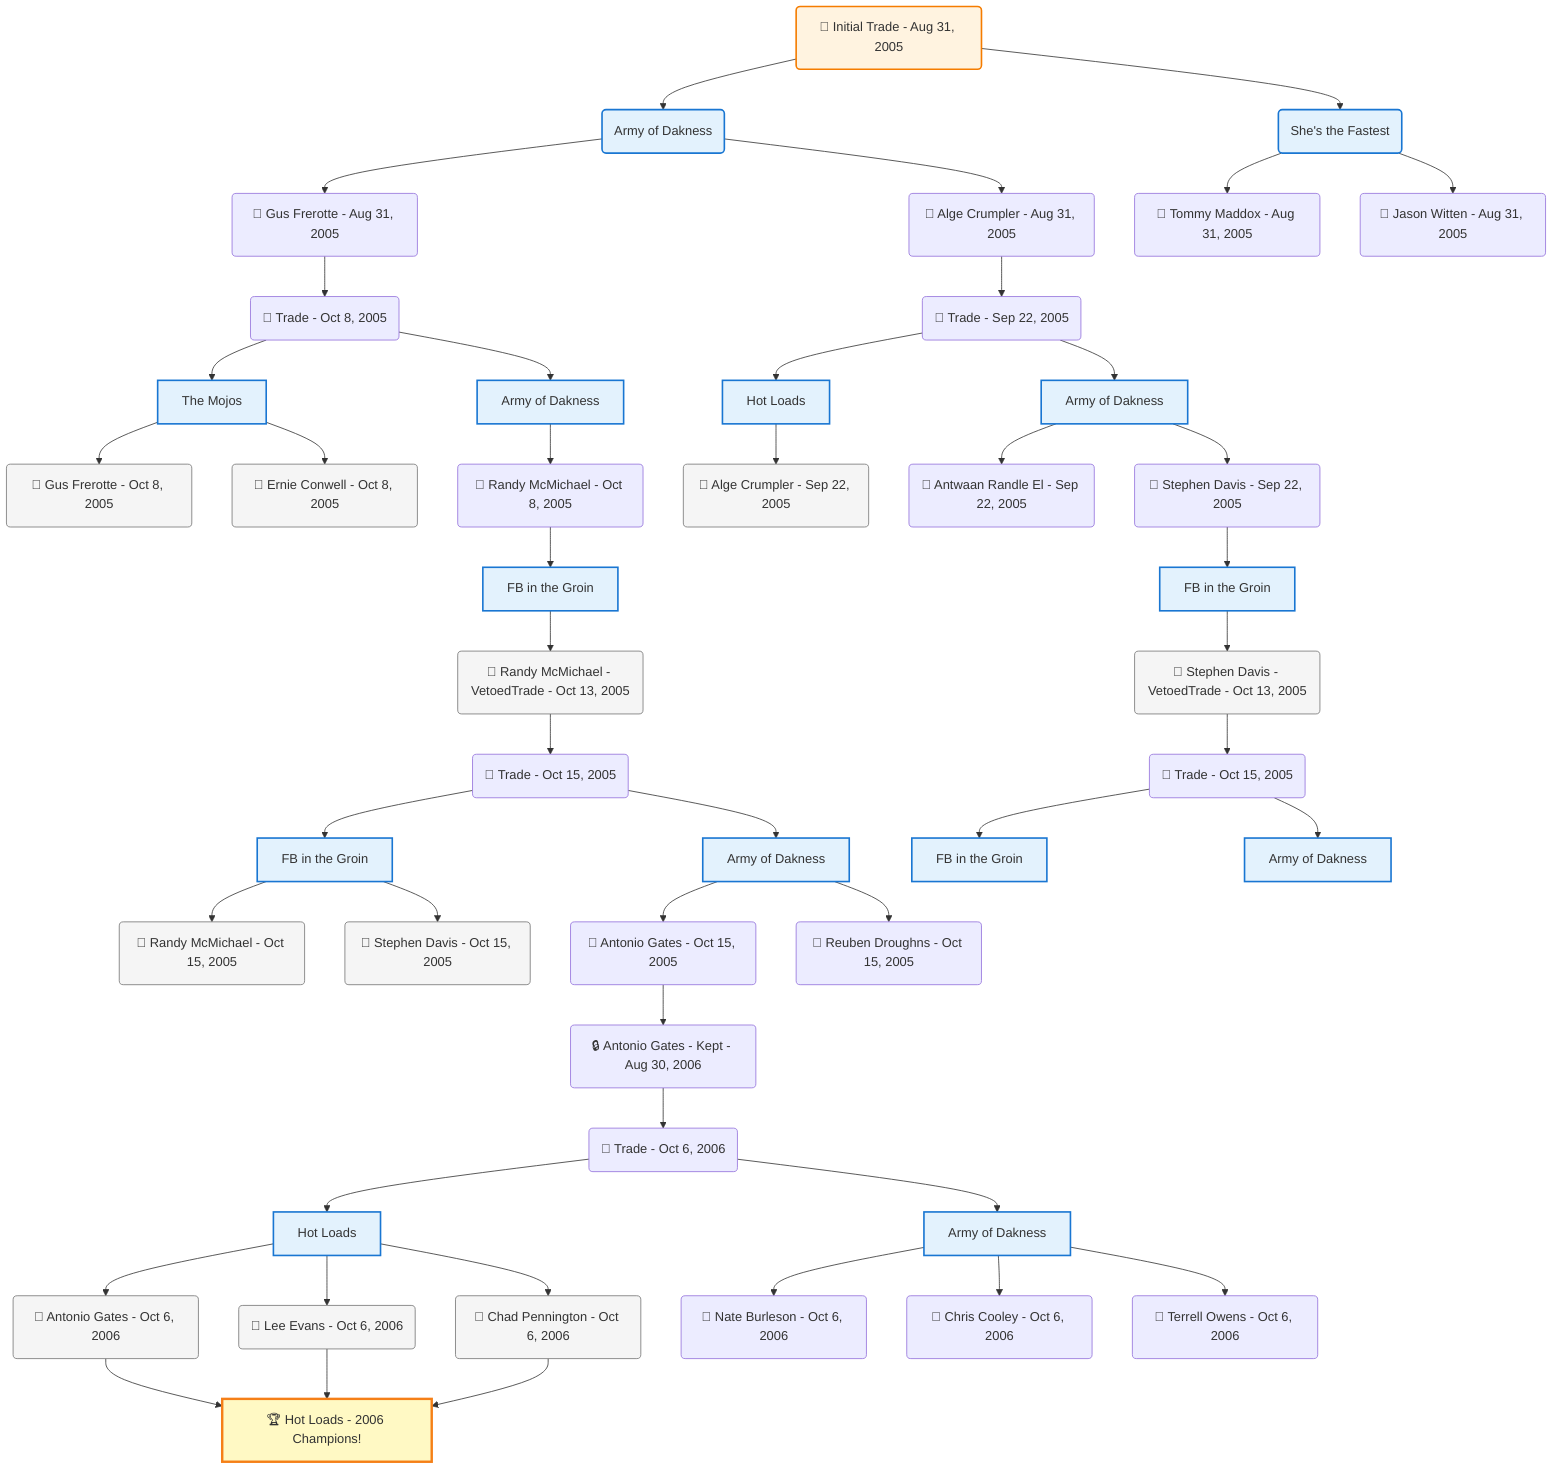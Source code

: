 flowchart TD

    TRADE_MAIN("🔄 Initial Trade - Aug 31, 2005")
    TEAM_1("Army of Dakness")
    TEAM_2("She's the Fastest")
    NODE_ee356909-35c1-4896-afe4-28bea71ba98b("🔄 Gus Frerotte - Aug 31, 2005")
    TRADE_8cf046b0-8459-4d0e-b429-042f8ddc290a_3("🔄 Trade - Oct 8, 2005")
    TEAM_bbe2d0ad-54cf-4c22-be82-b2a5f262a157_4["The Mojos"]
    NODE_443c9829-be32-4412-9d50-31f4ef7aa89e("🔄 Gus Frerotte - Oct 8, 2005")
    NODE_163c4c06-55be-4d8c-8abd-9d15f67b8dff("🔄 Ernie Conwell - Oct 8, 2005")
    TEAM_40f7599b-e68f-4bf4-9553-bf7e10924635_5["Army of Dakness"]
    NODE_438103f0-2121-4574-9c95-acb97f954a18("🔄 Randy McMichael - Oct 8, 2005")
    TEAM_f483ecf1-cd17-4991-854b-e52dfc957b45_6["FB in the Groin"]
    NODE_4e0a3558-84cc-496f-9389-85de2f480821("🔹 Randy McMichael - VetoedTrade - Oct 13, 2005")
    TRADE_37a6bae9-3525-49df-aa74-18466840453a_7("🔄 Trade - Oct 15, 2005")
    TEAM_f483ecf1-cd17-4991-854b-e52dfc957b45_8["FB in the Groin"]
    NODE_7a47323e-28e6-489f-8557-e3e176e09be2("🔄 Randy McMichael - Oct 15, 2005")
    NODE_c64296d1-f4d1-4014-b346-f62d0c4786b1("🔄 Stephen Davis - Oct 15, 2005")
    TEAM_40f7599b-e68f-4bf4-9553-bf7e10924635_9["Army of Dakness"]
    NODE_dbc662f2-046f-48c4-b938-1a2ccb5fdbd6("🔄 Antonio Gates - Oct 15, 2005")
    NODE_210912e8-5c14-4e95-8332-a70dee8b1b2c("🔒 Antonio Gates - Kept - Aug 30, 2006")
    TRADE_2a0e5e22-9372-4684-add4-ca9b14b29698_10("🔄 Trade - Oct 6, 2006")
    TEAM_8e9f18ff-62c3-40e8-bb10-32f74cf4ee33_11["Hot Loads"]
    NODE_7064159a-9d89-4db3-86be-ac33c463fb23("🔄 Antonio Gates - Oct 6, 2006")
    CHAMP_8e9f18ff-62c3-40e8-bb10-32f74cf4ee33_2006["🏆 Hot Loads - 2006 Champions!"]
    NODE_6c7783e6-4c3b-43a3-a365-553e4ae897b0("🔄 Lee Evans - Oct 6, 2006")
    NODE_a050a184-3709-4905-aa75-94dbe5e8be44("🔄 Chad Pennington - Oct 6, 2006")
    TEAM_40f7599b-e68f-4bf4-9553-bf7e10924635_12["Army of Dakness"]
    NODE_a42cb939-12fe-41c6-a87f-39914a5982fb("🔄 Nate Burleson - Oct 6, 2006")
    NODE_b053cb77-7eee-4707-97dd-407b50a0828f("🔄 Chris Cooley - Oct 6, 2006")
    NODE_b2159c8e-a5b5-4093-871c-ed731fcbd902("🔄 Terrell Owens - Oct 6, 2006")
    NODE_2a1eae5d-9ba4-4e4a-9c37-e48fe696ce77("🔄 Reuben Droughns - Oct 15, 2005")
    NODE_549dd88f-01f3-4c6d-86d3-3661da54f1d0("🔄 Tommy Maddox - Aug 31, 2005")
    NODE_04f9a93f-917a-410b-9aea-36c2055790c4("🔄 Jason Witten - Aug 31, 2005")
    NODE_fb9d1136-5abc-4c89-9fe6-de181f099586("🔄 Alge Crumpler - Aug 31, 2005")
    TRADE_a93ff3af-cdda-4c6e-96ae-f65381f9f4dc_13("🔄 Trade - Sep 22, 2005")
    TEAM_8e9f18ff-62c3-40e8-bb10-32f74cf4ee33_14["Hot Loads"]
    NODE_42481dce-db0b-4320-bced-2c425ed04921("🔄 Alge Crumpler - Sep 22, 2005")
    TEAM_40f7599b-e68f-4bf4-9553-bf7e10924635_15["Army of Dakness"]
    NODE_b9ff34a3-fcd2-4def-ab36-86e3f8cb53e6("🔄 Antwaan Randle El - Sep 22, 2005")
    NODE_ccfcb064-856c-4e28-bb7f-dbce687df0ba("🔄 Stephen Davis - Sep 22, 2005")
    TEAM_f483ecf1-cd17-4991-854b-e52dfc957b45_16["FB in the Groin"]
    NODE_1d51d897-99e0-4900-9a4f-a958c924947b("🔹 Stephen Davis - VetoedTrade - Oct 13, 2005")
    TRADE_37a6bae9-3525-49df-aa74-18466840453a_17("🔄 Trade - Oct 15, 2005")
    TEAM_f483ecf1-cd17-4991-854b-e52dfc957b45_18["FB in the Groin"]
    TEAM_40f7599b-e68f-4bf4-9553-bf7e10924635_19["Army of Dakness"]

    TRADE_MAIN --> TEAM_1
    TRADE_MAIN --> TEAM_2
    TEAM_1 --> NODE_ee356909-35c1-4896-afe4-28bea71ba98b
    NODE_ee356909-35c1-4896-afe4-28bea71ba98b --> TRADE_8cf046b0-8459-4d0e-b429-042f8ddc290a_3
    TRADE_8cf046b0-8459-4d0e-b429-042f8ddc290a_3 --> TEAM_bbe2d0ad-54cf-4c22-be82-b2a5f262a157_4
    TEAM_bbe2d0ad-54cf-4c22-be82-b2a5f262a157_4 --> NODE_443c9829-be32-4412-9d50-31f4ef7aa89e
    TEAM_bbe2d0ad-54cf-4c22-be82-b2a5f262a157_4 --> NODE_163c4c06-55be-4d8c-8abd-9d15f67b8dff
    TRADE_8cf046b0-8459-4d0e-b429-042f8ddc290a_3 --> TEAM_40f7599b-e68f-4bf4-9553-bf7e10924635_5
    TEAM_40f7599b-e68f-4bf4-9553-bf7e10924635_5 --> NODE_438103f0-2121-4574-9c95-acb97f954a18
    NODE_438103f0-2121-4574-9c95-acb97f954a18 --> TEAM_f483ecf1-cd17-4991-854b-e52dfc957b45_6
    TEAM_f483ecf1-cd17-4991-854b-e52dfc957b45_6 --> NODE_4e0a3558-84cc-496f-9389-85de2f480821
    NODE_4e0a3558-84cc-496f-9389-85de2f480821 --> TRADE_37a6bae9-3525-49df-aa74-18466840453a_7
    TRADE_37a6bae9-3525-49df-aa74-18466840453a_7 --> TEAM_f483ecf1-cd17-4991-854b-e52dfc957b45_8
    TEAM_f483ecf1-cd17-4991-854b-e52dfc957b45_8 --> NODE_7a47323e-28e6-489f-8557-e3e176e09be2
    TEAM_f483ecf1-cd17-4991-854b-e52dfc957b45_8 --> NODE_c64296d1-f4d1-4014-b346-f62d0c4786b1
    TRADE_37a6bae9-3525-49df-aa74-18466840453a_7 --> TEAM_40f7599b-e68f-4bf4-9553-bf7e10924635_9
    TEAM_40f7599b-e68f-4bf4-9553-bf7e10924635_9 --> NODE_dbc662f2-046f-48c4-b938-1a2ccb5fdbd6
    NODE_dbc662f2-046f-48c4-b938-1a2ccb5fdbd6 --> NODE_210912e8-5c14-4e95-8332-a70dee8b1b2c
    NODE_210912e8-5c14-4e95-8332-a70dee8b1b2c --> TRADE_2a0e5e22-9372-4684-add4-ca9b14b29698_10
    TRADE_2a0e5e22-9372-4684-add4-ca9b14b29698_10 --> TEAM_8e9f18ff-62c3-40e8-bb10-32f74cf4ee33_11
    TEAM_8e9f18ff-62c3-40e8-bb10-32f74cf4ee33_11 --> NODE_7064159a-9d89-4db3-86be-ac33c463fb23
    NODE_7064159a-9d89-4db3-86be-ac33c463fb23 --> CHAMP_8e9f18ff-62c3-40e8-bb10-32f74cf4ee33_2006
    TEAM_8e9f18ff-62c3-40e8-bb10-32f74cf4ee33_11 --> NODE_6c7783e6-4c3b-43a3-a365-553e4ae897b0
    NODE_6c7783e6-4c3b-43a3-a365-553e4ae897b0 --> CHAMP_8e9f18ff-62c3-40e8-bb10-32f74cf4ee33_2006
    TEAM_8e9f18ff-62c3-40e8-bb10-32f74cf4ee33_11 --> NODE_a050a184-3709-4905-aa75-94dbe5e8be44
    NODE_a050a184-3709-4905-aa75-94dbe5e8be44 --> CHAMP_8e9f18ff-62c3-40e8-bb10-32f74cf4ee33_2006
    TRADE_2a0e5e22-9372-4684-add4-ca9b14b29698_10 --> TEAM_40f7599b-e68f-4bf4-9553-bf7e10924635_12
    TEAM_40f7599b-e68f-4bf4-9553-bf7e10924635_12 --> NODE_a42cb939-12fe-41c6-a87f-39914a5982fb
    TEAM_40f7599b-e68f-4bf4-9553-bf7e10924635_12 --> NODE_b053cb77-7eee-4707-97dd-407b50a0828f
    TEAM_40f7599b-e68f-4bf4-9553-bf7e10924635_12 --> NODE_b2159c8e-a5b5-4093-871c-ed731fcbd902
    TEAM_40f7599b-e68f-4bf4-9553-bf7e10924635_9 --> NODE_2a1eae5d-9ba4-4e4a-9c37-e48fe696ce77
    TEAM_2 --> NODE_549dd88f-01f3-4c6d-86d3-3661da54f1d0
    TEAM_2 --> NODE_04f9a93f-917a-410b-9aea-36c2055790c4
    TEAM_1 --> NODE_fb9d1136-5abc-4c89-9fe6-de181f099586
    NODE_fb9d1136-5abc-4c89-9fe6-de181f099586 --> TRADE_a93ff3af-cdda-4c6e-96ae-f65381f9f4dc_13
    TRADE_a93ff3af-cdda-4c6e-96ae-f65381f9f4dc_13 --> TEAM_8e9f18ff-62c3-40e8-bb10-32f74cf4ee33_14
    TEAM_8e9f18ff-62c3-40e8-bb10-32f74cf4ee33_14 --> NODE_42481dce-db0b-4320-bced-2c425ed04921
    TRADE_a93ff3af-cdda-4c6e-96ae-f65381f9f4dc_13 --> TEAM_40f7599b-e68f-4bf4-9553-bf7e10924635_15
    TEAM_40f7599b-e68f-4bf4-9553-bf7e10924635_15 --> NODE_b9ff34a3-fcd2-4def-ab36-86e3f8cb53e6
    TEAM_40f7599b-e68f-4bf4-9553-bf7e10924635_15 --> NODE_ccfcb064-856c-4e28-bb7f-dbce687df0ba
    NODE_ccfcb064-856c-4e28-bb7f-dbce687df0ba --> TEAM_f483ecf1-cd17-4991-854b-e52dfc957b45_16
    TEAM_f483ecf1-cd17-4991-854b-e52dfc957b45_16 --> NODE_1d51d897-99e0-4900-9a4f-a958c924947b
    NODE_1d51d897-99e0-4900-9a4f-a958c924947b --> TRADE_37a6bae9-3525-49df-aa74-18466840453a_17
    TRADE_37a6bae9-3525-49df-aa74-18466840453a_17 --> TEAM_f483ecf1-cd17-4991-854b-e52dfc957b45_18
    TRADE_37a6bae9-3525-49df-aa74-18466840453a_17 --> TEAM_40f7599b-e68f-4bf4-9553-bf7e10924635_19

    %% Node styling
    classDef teamNode fill:#e3f2fd,stroke:#1976d2,stroke-width:2px
    classDef tradeNode fill:#fff3e0,stroke:#f57c00,stroke-width:2px
    classDef playerNode fill:#f3e5f5,stroke:#7b1fa2,stroke-width:1px
    classDef nonRootPlayerNode fill:#f5f5f5,stroke:#757575,stroke-width:1px
    classDef endNode fill:#ffebee,stroke:#c62828,stroke-width:2px
    classDef waiverNode fill:#e8f5e8,stroke:#388e3c,stroke-width:2px
    classDef championshipNode fill:#fff9c4,stroke:#f57f17,stroke-width:3px

    class TEAM_1,TEAM_2,TEAM_bbe2d0ad-54cf-4c22-be82-b2a5f262a157_4,TEAM_40f7599b-e68f-4bf4-9553-bf7e10924635_5,TEAM_f483ecf1-cd17-4991-854b-e52dfc957b45_6,TEAM_f483ecf1-cd17-4991-854b-e52dfc957b45_8,TEAM_40f7599b-e68f-4bf4-9553-bf7e10924635_9,TEAM_8e9f18ff-62c3-40e8-bb10-32f74cf4ee33_11,TEAM_40f7599b-e68f-4bf4-9553-bf7e10924635_12,TEAM_8e9f18ff-62c3-40e8-bb10-32f74cf4ee33_14,TEAM_40f7599b-e68f-4bf4-9553-bf7e10924635_15,TEAM_f483ecf1-cd17-4991-854b-e52dfc957b45_16,TEAM_f483ecf1-cd17-4991-854b-e52dfc957b45_18,TEAM_40f7599b-e68f-4bf4-9553-bf7e10924635_19 teamNode
    class CHAMP_8e9f18ff-62c3-40e8-bb10-32f74cf4ee33_2006 championshipNode
    class NODE_443c9829-be32-4412-9d50-31f4ef7aa89e,NODE_163c4c06-55be-4d8c-8abd-9d15f67b8dff,NODE_4e0a3558-84cc-496f-9389-85de2f480821,NODE_7a47323e-28e6-489f-8557-e3e176e09be2,NODE_c64296d1-f4d1-4014-b346-f62d0c4786b1,NODE_7064159a-9d89-4db3-86be-ac33c463fb23,NODE_6c7783e6-4c3b-43a3-a365-553e4ae897b0,NODE_a050a184-3709-4905-aa75-94dbe5e8be44,NODE_42481dce-db0b-4320-bced-2c425ed04921,NODE_1d51d897-99e0-4900-9a4f-a958c924947b nonRootPlayerNode
    class TRADE_MAIN tradeNode